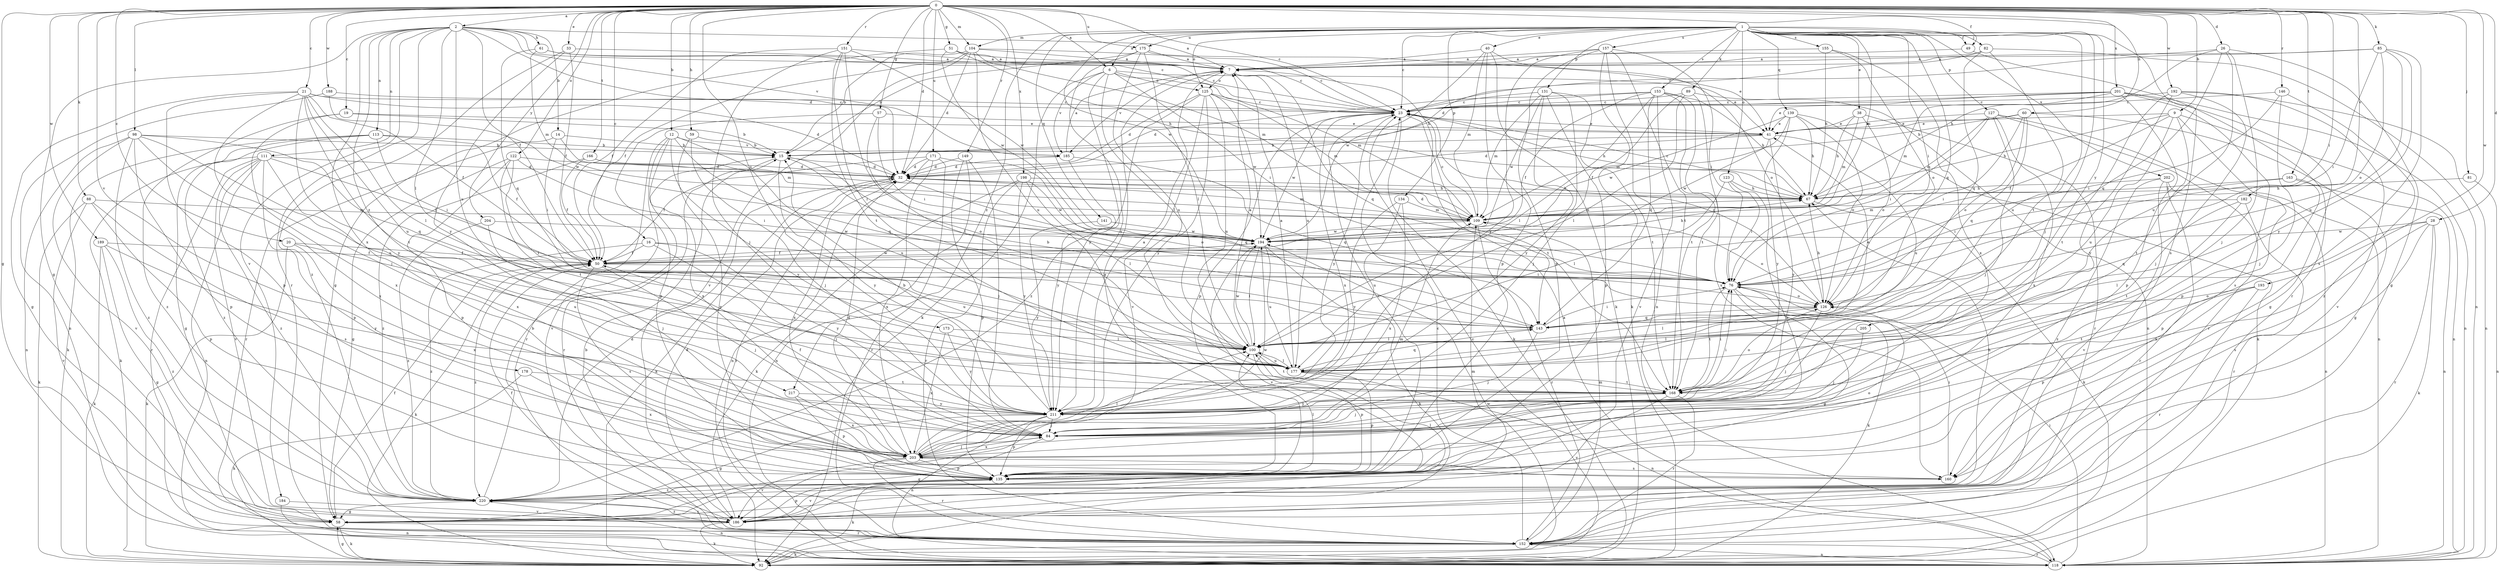 strict digraph  {
0;
1;
2;
6;
7;
9;
12;
14;
15;
16;
19;
20;
21;
23;
26;
28;
32;
33;
38;
40;
41;
49;
50;
51;
57;
58;
59;
60;
61;
67;
76;
81;
82;
84;
85;
88;
89;
92;
98;
100;
104;
109;
111;
113;
118;
122;
123;
125;
126;
127;
131;
134;
135;
139;
141;
143;
146;
149;
151;
152;
153;
155;
157;
160;
163;
166;
168;
171;
173;
175;
177;
178;
182;
184;
185;
186;
188;
189;
192;
193;
194;
198;
201;
202;
203;
204;
205;
211;
217;
220;
0 -> 2  [label=a];
0 -> 6  [label=a];
0 -> 9  [label=b];
0 -> 12  [label=b];
0 -> 16  [label=c];
0 -> 19  [label=c];
0 -> 20  [label=c];
0 -> 21  [label=c];
0 -> 23  [label=c];
0 -> 26  [label=d];
0 -> 28  [label=d];
0 -> 32  [label=d];
0 -> 33  [label=e];
0 -> 49  [label=f];
0 -> 51  [label=g];
0 -> 57  [label=g];
0 -> 58  [label=g];
0 -> 59  [label=h];
0 -> 60  [label=h];
0 -> 76  [label=i];
0 -> 81  [label=j];
0 -> 85  [label=k];
0 -> 88  [label=k];
0 -> 98  [label=l];
0 -> 104  [label=m];
0 -> 122  [label=o];
0 -> 146  [label=r];
0 -> 149  [label=r];
0 -> 151  [label=r];
0 -> 163  [label=t];
0 -> 166  [label=t];
0 -> 171  [label=u];
0 -> 173  [label=u];
0 -> 175  [label=u];
0 -> 178  [label=v];
0 -> 182  [label=v];
0 -> 188  [label=w];
0 -> 189  [label=w];
0 -> 192  [label=w];
0 -> 193  [label=w];
0 -> 198  [label=x];
0 -> 201  [label=x];
0 -> 204  [label=y];
1 -> 6  [label=a];
1 -> 23  [label=c];
1 -> 38  [label=e];
1 -> 40  [label=e];
1 -> 49  [label=f];
1 -> 76  [label=i];
1 -> 82  [label=j];
1 -> 84  [label=j];
1 -> 89  [label=k];
1 -> 104  [label=m];
1 -> 109  [label=m];
1 -> 123  [label=o];
1 -> 125  [label=o];
1 -> 127  [label=p];
1 -> 131  [label=p];
1 -> 134  [label=p];
1 -> 139  [label=q];
1 -> 141  [label=q];
1 -> 143  [label=q];
1 -> 153  [label=s];
1 -> 155  [label=s];
1 -> 157  [label=s];
1 -> 160  [label=s];
1 -> 168  [label=t];
1 -> 175  [label=u];
1 -> 194  [label=w];
1 -> 202  [label=x];
1 -> 205  [label=y];
1 -> 217  [label=z];
2 -> 7  [label=a];
2 -> 14  [label=b];
2 -> 23  [label=c];
2 -> 32  [label=d];
2 -> 50  [label=f];
2 -> 58  [label=g];
2 -> 61  [label=h];
2 -> 100  [label=l];
2 -> 111  [label=n];
2 -> 113  [label=n];
2 -> 152  [label=r];
2 -> 177  [label=u];
2 -> 184  [label=v];
2 -> 185  [label=v];
2 -> 203  [label=x];
2 -> 217  [label=z];
6 -> 41  [label=e];
6 -> 76  [label=i];
6 -> 92  [label=k];
6 -> 100  [label=l];
6 -> 109  [label=m];
6 -> 125  [label=o];
6 -> 185  [label=v];
6 -> 211  [label=y];
7 -> 125  [label=o];
7 -> 143  [label=q];
7 -> 177  [label=u];
7 -> 185  [label=v];
9 -> 41  [label=e];
9 -> 50  [label=f];
9 -> 67  [label=h];
9 -> 118  [label=n];
9 -> 135  [label=p];
9 -> 168  [label=t];
9 -> 177  [label=u];
12 -> 143  [label=q];
12 -> 152  [label=r];
12 -> 177  [label=u];
12 -> 185  [label=v];
12 -> 186  [label=v];
12 -> 203  [label=x];
12 -> 211  [label=y];
14 -> 15  [label=b];
14 -> 76  [label=i];
14 -> 109  [label=m];
14 -> 152  [label=r];
15 -> 32  [label=d];
15 -> 126  [label=o];
15 -> 152  [label=r];
15 -> 211  [label=y];
16 -> 50  [label=f];
16 -> 84  [label=j];
16 -> 177  [label=u];
16 -> 211  [label=y];
16 -> 220  [label=z];
19 -> 15  [label=b];
19 -> 41  [label=e];
19 -> 203  [label=x];
19 -> 220  [label=z];
20 -> 50  [label=f];
20 -> 92  [label=k];
20 -> 177  [label=u];
20 -> 203  [label=x];
21 -> 23  [label=c];
21 -> 32  [label=d];
21 -> 50  [label=f];
21 -> 58  [label=g];
21 -> 84  [label=j];
21 -> 100  [label=l];
21 -> 135  [label=p];
21 -> 168  [label=t];
21 -> 177  [label=u];
21 -> 211  [label=y];
23 -> 41  [label=e];
23 -> 67  [label=h];
23 -> 92  [label=k];
23 -> 135  [label=p];
23 -> 168  [label=t];
23 -> 194  [label=w];
23 -> 203  [label=x];
23 -> 211  [label=y];
26 -> 7  [label=a];
26 -> 58  [label=g];
26 -> 67  [label=h];
26 -> 84  [label=j];
26 -> 143  [label=q];
26 -> 177  [label=u];
28 -> 92  [label=k];
28 -> 100  [label=l];
28 -> 152  [label=r];
28 -> 160  [label=s];
28 -> 194  [label=w];
28 -> 203  [label=x];
32 -> 67  [label=h];
32 -> 92  [label=k];
32 -> 109  [label=m];
32 -> 126  [label=o];
32 -> 152  [label=r];
32 -> 203  [label=x];
33 -> 7  [label=a];
33 -> 50  [label=f];
33 -> 211  [label=y];
33 -> 220  [label=z];
38 -> 41  [label=e];
38 -> 67  [label=h];
38 -> 109  [label=m];
38 -> 126  [label=o];
38 -> 152  [label=r];
40 -> 7  [label=a];
40 -> 92  [label=k];
40 -> 109  [label=m];
40 -> 126  [label=o];
40 -> 135  [label=p];
40 -> 194  [label=w];
41 -> 15  [label=b];
41 -> 32  [label=d];
41 -> 177  [label=u];
41 -> 194  [label=w];
41 -> 211  [label=y];
49 -> 7  [label=a];
49 -> 152  [label=r];
50 -> 76  [label=i];
50 -> 84  [label=j];
50 -> 92  [label=k];
50 -> 160  [label=s];
50 -> 194  [label=w];
50 -> 220  [label=z];
51 -> 7  [label=a];
51 -> 23  [label=c];
51 -> 58  [label=g];
51 -> 67  [label=h];
51 -> 194  [label=w];
57 -> 41  [label=e];
57 -> 76  [label=i];
57 -> 100  [label=l];
57 -> 135  [label=p];
58 -> 50  [label=f];
58 -> 92  [label=k];
58 -> 152  [label=r];
59 -> 15  [label=b];
59 -> 84  [label=j];
59 -> 135  [label=p];
60 -> 15  [label=b];
60 -> 41  [label=e];
60 -> 58  [label=g];
60 -> 76  [label=i];
60 -> 126  [label=o];
60 -> 143  [label=q];
61 -> 7  [label=a];
61 -> 23  [label=c];
61 -> 109  [label=m];
61 -> 143  [label=q];
67 -> 23  [label=c];
67 -> 92  [label=k];
67 -> 109  [label=m];
76 -> 58  [label=g];
76 -> 92  [label=k];
76 -> 126  [label=o];
76 -> 168  [label=t];
81 -> 67  [label=h];
81 -> 118  [label=n];
82 -> 7  [label=a];
82 -> 32  [label=d];
82 -> 118  [label=n];
82 -> 143  [label=q];
82 -> 177  [label=u];
84 -> 50  [label=f];
84 -> 58  [label=g];
84 -> 203  [label=x];
85 -> 7  [label=a];
85 -> 23  [label=c];
85 -> 76  [label=i];
85 -> 126  [label=o];
85 -> 160  [label=s];
85 -> 177  [label=u];
85 -> 211  [label=y];
88 -> 92  [label=k];
88 -> 109  [label=m];
88 -> 135  [label=p];
88 -> 160  [label=s];
88 -> 186  [label=v];
89 -> 23  [label=c];
89 -> 50  [label=f];
89 -> 100  [label=l];
89 -> 118  [label=n];
89 -> 168  [label=t];
92 -> 23  [label=c];
92 -> 58  [label=g];
92 -> 194  [label=w];
98 -> 15  [label=b];
98 -> 118  [label=n];
98 -> 135  [label=p];
98 -> 143  [label=q];
98 -> 177  [label=u];
98 -> 186  [label=v];
98 -> 203  [label=x];
98 -> 220  [label=z];
100 -> 7  [label=a];
100 -> 41  [label=e];
100 -> 135  [label=p];
100 -> 168  [label=t];
100 -> 177  [label=u];
100 -> 194  [label=w];
104 -> 7  [label=a];
104 -> 15  [label=b];
104 -> 23  [label=c];
104 -> 32  [label=d];
104 -> 50  [label=f];
104 -> 109  [label=m];
104 -> 177  [label=u];
104 -> 186  [label=v];
109 -> 23  [label=c];
109 -> 32  [label=d];
109 -> 126  [label=o];
109 -> 152  [label=r];
109 -> 194  [label=w];
111 -> 32  [label=d];
111 -> 50  [label=f];
111 -> 92  [label=k];
111 -> 118  [label=n];
111 -> 135  [label=p];
111 -> 152  [label=r];
111 -> 186  [label=v];
111 -> 203  [label=x];
111 -> 220  [label=z];
113 -> 15  [label=b];
113 -> 50  [label=f];
113 -> 58  [label=g];
113 -> 76  [label=i];
113 -> 92  [label=k];
113 -> 220  [label=z];
118 -> 7  [label=a];
118 -> 76  [label=i];
118 -> 152  [label=r];
122 -> 32  [label=d];
122 -> 58  [label=g];
122 -> 76  [label=i];
122 -> 100  [label=l];
122 -> 135  [label=p];
122 -> 168  [label=t];
123 -> 67  [label=h];
123 -> 76  [label=i];
123 -> 100  [label=l];
123 -> 203  [label=x];
125 -> 23  [label=c];
125 -> 32  [label=d];
125 -> 109  [label=m];
125 -> 177  [label=u];
125 -> 186  [label=v];
125 -> 194  [label=w];
125 -> 211  [label=y];
125 -> 220  [label=z];
126 -> 23  [label=c];
126 -> 67  [label=h];
126 -> 84  [label=j];
126 -> 100  [label=l];
126 -> 143  [label=q];
127 -> 41  [label=e];
127 -> 76  [label=i];
127 -> 84  [label=j];
127 -> 109  [label=m];
127 -> 118  [label=n];
127 -> 152  [label=r];
127 -> 203  [label=x];
131 -> 23  [label=c];
131 -> 84  [label=j];
131 -> 109  [label=m];
131 -> 135  [label=p];
131 -> 168  [label=t];
131 -> 194  [label=w];
131 -> 211  [label=y];
134 -> 109  [label=m];
134 -> 177  [label=u];
134 -> 203  [label=x];
134 -> 211  [label=y];
135 -> 7  [label=a];
135 -> 23  [label=c];
135 -> 92  [label=k];
135 -> 100  [label=l];
135 -> 126  [label=o];
135 -> 186  [label=v];
135 -> 220  [label=z];
139 -> 41  [label=e];
139 -> 67  [label=h];
139 -> 92  [label=k];
139 -> 109  [label=m];
139 -> 126  [label=o];
139 -> 194  [label=w];
139 -> 211  [label=y];
141 -> 194  [label=w];
141 -> 211  [label=y];
143 -> 15  [label=b];
143 -> 76  [label=i];
143 -> 84  [label=j];
143 -> 100  [label=l];
146 -> 23  [label=c];
146 -> 76  [label=i];
146 -> 84  [label=j];
146 -> 220  [label=z];
149 -> 32  [label=d];
149 -> 84  [label=j];
149 -> 118  [label=n];
149 -> 135  [label=p];
151 -> 7  [label=a];
151 -> 50  [label=f];
151 -> 76  [label=i];
151 -> 84  [label=j];
151 -> 100  [label=l];
151 -> 168  [label=t];
151 -> 194  [label=w];
152 -> 15  [label=b];
152 -> 23  [label=c];
152 -> 92  [label=k];
152 -> 109  [label=m];
152 -> 118  [label=n];
153 -> 23  [label=c];
153 -> 32  [label=d];
153 -> 50  [label=f];
153 -> 67  [label=h];
153 -> 100  [label=l];
153 -> 143  [label=q];
153 -> 160  [label=s];
153 -> 168  [label=t];
153 -> 186  [label=v];
155 -> 7  [label=a];
155 -> 67  [label=h];
155 -> 126  [label=o];
155 -> 203  [label=x];
157 -> 7  [label=a];
157 -> 76  [label=i];
157 -> 92  [label=k];
157 -> 118  [label=n];
157 -> 135  [label=p];
157 -> 168  [label=t];
157 -> 211  [label=y];
160 -> 76  [label=i];
163 -> 67  [label=h];
163 -> 76  [label=i];
163 -> 118  [label=n];
163 -> 135  [label=p];
166 -> 32  [label=d];
166 -> 50  [label=f];
166 -> 67  [label=h];
166 -> 220  [label=z];
168 -> 76  [label=i];
168 -> 84  [label=j];
168 -> 126  [label=o];
168 -> 152  [label=r];
168 -> 186  [label=v];
168 -> 211  [label=y];
171 -> 32  [label=d];
171 -> 50  [label=f];
171 -> 118  [label=n];
171 -> 143  [label=q];
171 -> 152  [label=r];
171 -> 203  [label=x];
173 -> 100  [label=l];
173 -> 203  [label=x];
173 -> 211  [label=y];
175 -> 7  [label=a];
175 -> 15  [label=b];
175 -> 41  [label=e];
175 -> 100  [label=l];
175 -> 177  [label=u];
175 -> 211  [label=y];
177 -> 7  [label=a];
177 -> 100  [label=l];
177 -> 118  [label=n];
177 -> 135  [label=p];
177 -> 143  [label=q];
177 -> 168  [label=t];
178 -> 92  [label=k];
178 -> 168  [label=t];
178 -> 203  [label=x];
182 -> 109  [label=m];
182 -> 143  [label=q];
182 -> 152  [label=r];
182 -> 168  [label=t];
184 -> 118  [label=n];
184 -> 186  [label=v];
185 -> 7  [label=a];
185 -> 32  [label=d];
185 -> 143  [label=q];
185 -> 211  [label=y];
186 -> 32  [label=d];
186 -> 50  [label=f];
186 -> 92  [label=k];
186 -> 109  [label=m];
186 -> 135  [label=p];
186 -> 220  [label=z];
188 -> 23  [label=c];
188 -> 118  [label=n];
188 -> 194  [label=w];
189 -> 50  [label=f];
189 -> 58  [label=g];
189 -> 92  [label=k];
189 -> 211  [label=y];
189 -> 220  [label=z];
192 -> 23  [label=c];
192 -> 84  [label=j];
192 -> 118  [label=n];
192 -> 168  [label=t];
192 -> 186  [label=v];
192 -> 211  [label=y];
193 -> 126  [label=o];
193 -> 135  [label=p];
193 -> 152  [label=r];
193 -> 168  [label=t];
194 -> 50  [label=f];
194 -> 67  [label=h];
194 -> 92  [label=k];
194 -> 100  [label=l];
194 -> 177  [label=u];
194 -> 186  [label=v];
198 -> 67  [label=h];
198 -> 92  [label=k];
198 -> 100  [label=l];
198 -> 152  [label=r];
198 -> 194  [label=w];
198 -> 211  [label=y];
201 -> 15  [label=b];
201 -> 23  [label=c];
201 -> 41  [label=e];
201 -> 58  [label=g];
201 -> 109  [label=m];
201 -> 118  [label=n];
201 -> 135  [label=p];
201 -> 160  [label=s];
202 -> 67  [label=h];
202 -> 118  [label=n];
202 -> 152  [label=r];
202 -> 186  [label=v];
202 -> 220  [label=z];
203 -> 32  [label=d];
203 -> 84  [label=j];
203 -> 100  [label=l];
203 -> 109  [label=m];
203 -> 135  [label=p];
203 -> 152  [label=r];
203 -> 160  [label=s];
203 -> 186  [label=v];
203 -> 194  [label=w];
204 -> 84  [label=j];
204 -> 194  [label=w];
204 -> 220  [label=z];
205 -> 84  [label=j];
205 -> 100  [label=l];
211 -> 7  [label=a];
211 -> 15  [label=b];
211 -> 58  [label=g];
211 -> 76  [label=i];
211 -> 84  [label=j];
211 -> 118  [label=n];
211 -> 135  [label=p];
217 -> 135  [label=p];
217 -> 203  [label=x];
217 -> 211  [label=y];
220 -> 15  [label=b];
220 -> 32  [label=d];
220 -> 58  [label=g];
220 -> 67  [label=h];
220 -> 100  [label=l];
220 -> 118  [label=n];
220 -> 186  [label=v];
}
